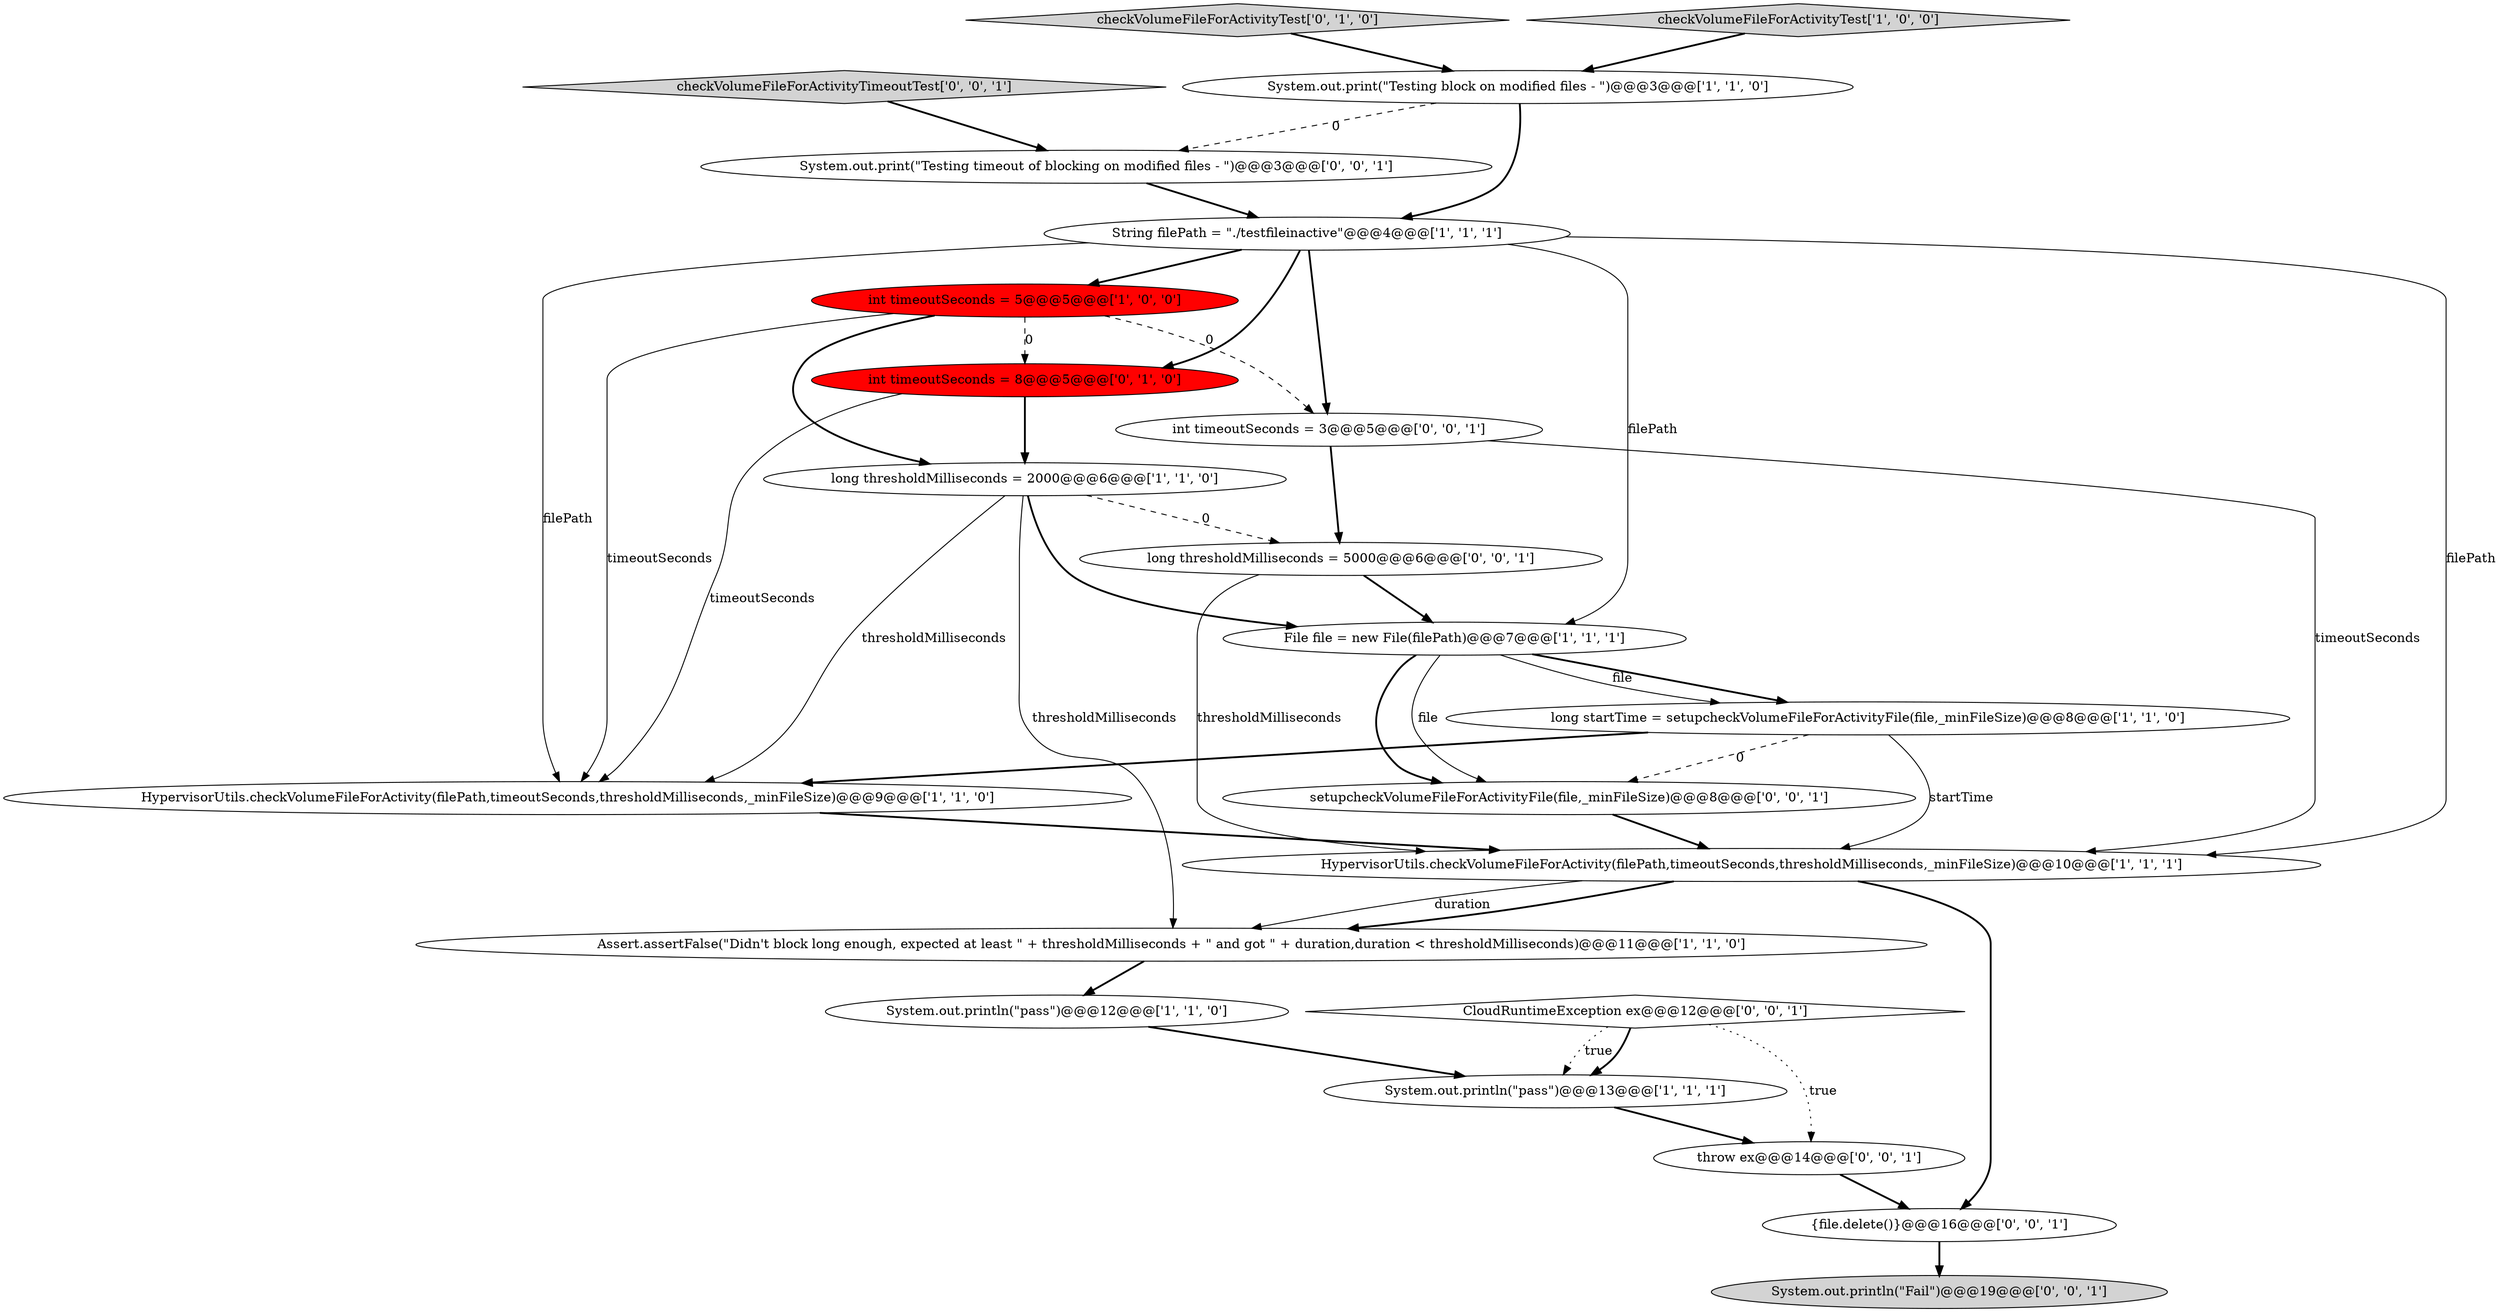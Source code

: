 digraph {
9 [style = filled, label = "int timeoutSeconds = 5@@@5@@@['1', '0', '0']", fillcolor = red, shape = ellipse image = "AAA1AAABBB1BBB"];
17 [style = filled, label = "System.out.println(\"Fail\")@@@19@@@['0', '0', '1']", fillcolor = lightgray, shape = ellipse image = "AAA0AAABBB3BBB"];
12 [style = filled, label = "checkVolumeFileForActivityTest['0', '1', '0']", fillcolor = lightgray, shape = diamond image = "AAA0AAABBB2BBB"];
22 [style = filled, label = "throw ex@@@14@@@['0', '0', '1']", fillcolor = white, shape = ellipse image = "AAA0AAABBB3BBB"];
14 [style = filled, label = "long thresholdMilliseconds = 5000@@@6@@@['0', '0', '1']", fillcolor = white, shape = ellipse image = "AAA0AAABBB3BBB"];
10 [style = filled, label = "Assert.assertFalse(\"Didn't block long enough, expected at least \" + thresholdMilliseconds + \" and got \" + duration,duration < thresholdMilliseconds)@@@11@@@['1', '1', '0']", fillcolor = white, shape = ellipse image = "AAA0AAABBB1BBB"];
16 [style = filled, label = "setupcheckVolumeFileForActivityFile(file,_minFileSize)@@@8@@@['0', '0', '1']", fillcolor = white, shape = ellipse image = "AAA0AAABBB3BBB"];
5 [style = filled, label = "long thresholdMilliseconds = 2000@@@6@@@['1', '1', '0']", fillcolor = white, shape = ellipse image = "AAA0AAABBB1BBB"];
1 [style = filled, label = "checkVolumeFileForActivityTest['1', '0', '0']", fillcolor = lightgray, shape = diamond image = "AAA0AAABBB1BBB"];
13 [style = filled, label = "int timeoutSeconds = 8@@@5@@@['0', '1', '0']", fillcolor = red, shape = ellipse image = "AAA1AAABBB2BBB"];
8 [style = filled, label = "long startTime = setupcheckVolumeFileForActivityFile(file,_minFileSize)@@@8@@@['1', '1', '0']", fillcolor = white, shape = ellipse image = "AAA0AAABBB1BBB"];
3 [style = filled, label = "System.out.print(\"Testing block on modified files - \")@@@3@@@['1', '1', '0']", fillcolor = white, shape = ellipse image = "AAA0AAABBB1BBB"];
6 [style = filled, label = "File file = new File(filePath)@@@7@@@['1', '1', '1']", fillcolor = white, shape = ellipse image = "AAA0AAABBB1BBB"];
21 [style = filled, label = "System.out.print(\"Testing timeout of blocking on modified files - \")@@@3@@@['0', '0', '1']", fillcolor = white, shape = ellipse image = "AAA0AAABBB3BBB"];
19 [style = filled, label = "int timeoutSeconds = 3@@@5@@@['0', '0', '1']", fillcolor = white, shape = ellipse image = "AAA0AAABBB3BBB"];
15 [style = filled, label = "{file.delete()}@@@16@@@['0', '0', '1']", fillcolor = white, shape = ellipse image = "AAA0AAABBB3BBB"];
11 [style = filled, label = "String filePath = \"./testfileinactive\"@@@4@@@['1', '1', '1']", fillcolor = white, shape = ellipse image = "AAA0AAABBB1BBB"];
7 [style = filled, label = "System.out.println(\"pass\")@@@12@@@['1', '1', '0']", fillcolor = white, shape = ellipse image = "AAA0AAABBB1BBB"];
0 [style = filled, label = "System.out.println(\"pass\")@@@13@@@['1', '1', '1']", fillcolor = white, shape = ellipse image = "AAA0AAABBB1BBB"];
4 [style = filled, label = "HypervisorUtils.checkVolumeFileForActivity(filePath,timeoutSeconds,thresholdMilliseconds,_minFileSize)@@@9@@@['1', '1', '0']", fillcolor = white, shape = ellipse image = "AAA0AAABBB1BBB"];
18 [style = filled, label = "CloudRuntimeException ex@@@12@@@['0', '0', '1']", fillcolor = white, shape = diamond image = "AAA0AAABBB3BBB"];
20 [style = filled, label = "checkVolumeFileForActivityTimeoutTest['0', '0', '1']", fillcolor = lightgray, shape = diamond image = "AAA0AAABBB3BBB"];
2 [style = filled, label = "HypervisorUtils.checkVolumeFileForActivity(filePath,timeoutSeconds,thresholdMilliseconds,_minFileSize)@@@10@@@['1', '1', '1']", fillcolor = white, shape = ellipse image = "AAA0AAABBB1BBB"];
5->4 [style = solid, label="thresholdMilliseconds"];
8->16 [style = dashed, label="0"];
5->14 [style = dashed, label="0"];
22->15 [style = bold, label=""];
3->21 [style = dashed, label="0"];
11->2 [style = solid, label="filePath"];
13->4 [style = solid, label="timeoutSeconds"];
11->4 [style = solid, label="filePath"];
3->11 [style = bold, label=""];
1->3 [style = bold, label=""];
8->2 [style = solid, label="startTime"];
7->0 [style = bold, label=""];
4->2 [style = bold, label=""];
11->19 [style = bold, label=""];
16->2 [style = bold, label=""];
11->9 [style = bold, label=""];
2->10 [style = bold, label=""];
10->7 [style = bold, label=""];
11->6 [style = solid, label="filePath"];
20->21 [style = bold, label=""];
9->4 [style = solid, label="timeoutSeconds"];
9->19 [style = dashed, label="0"];
15->17 [style = bold, label=""];
19->14 [style = bold, label=""];
5->6 [style = bold, label=""];
14->2 [style = solid, label="thresholdMilliseconds"];
5->10 [style = solid, label="thresholdMilliseconds"];
21->11 [style = bold, label=""];
6->16 [style = bold, label=""];
0->22 [style = bold, label=""];
11->13 [style = bold, label=""];
2->15 [style = bold, label=""];
6->8 [style = bold, label=""];
9->13 [style = dashed, label="0"];
13->5 [style = bold, label=""];
9->5 [style = bold, label=""];
18->0 [style = dotted, label="true"];
12->3 [style = bold, label=""];
19->2 [style = solid, label="timeoutSeconds"];
8->4 [style = bold, label=""];
6->8 [style = solid, label="file"];
2->10 [style = solid, label="duration"];
6->16 [style = solid, label="file"];
14->6 [style = bold, label=""];
18->0 [style = bold, label=""];
18->22 [style = dotted, label="true"];
}
